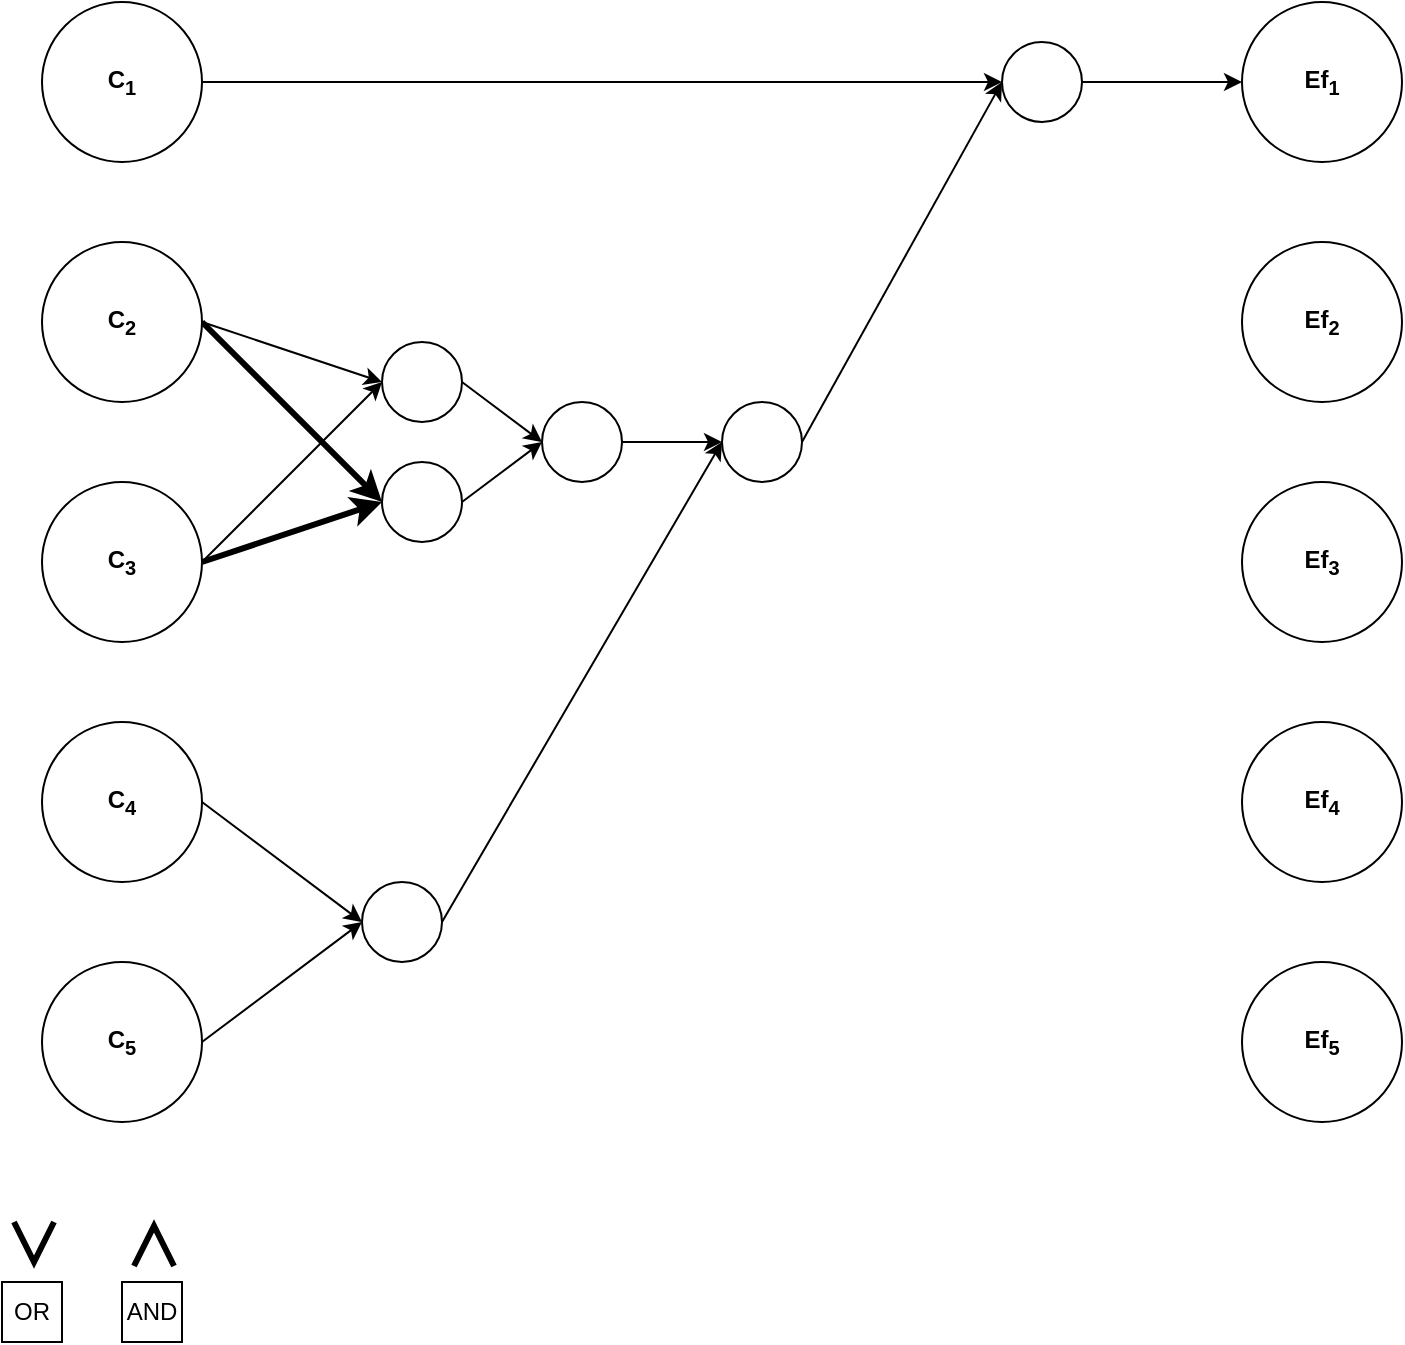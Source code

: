 <mxfile version="21.1.4" type="github">
  <diagram name="Page-1" id="jQ6avOq8bcfftY_1XTqM">
    <mxGraphModel dx="989" dy="527" grid="1" gridSize="10" guides="1" tooltips="1" connect="1" arrows="1" fold="1" page="1" pageScale="1" pageWidth="850" pageHeight="1100" math="0" shadow="0">
      <root>
        <mxCell id="0" />
        <mxCell id="1" parent="0" />
        <mxCell id="w0b9A90PeGMEw6P4ulrS-67" style="rounded=0;orthogonalLoop=1;jettySize=auto;html=1;exitX=1;exitY=0.5;exitDx=0;exitDy=0;entryX=0;entryY=0.5;entryDx=0;entryDy=0;" edge="1" parent="1" source="w0b9A90PeGMEw6P4ulrS-1" target="w0b9A90PeGMEw6P4ulrS-66">
          <mxGeometry relative="1" as="geometry" />
        </mxCell>
        <mxCell id="w0b9A90PeGMEw6P4ulrS-1" value="&lt;b&gt;C&lt;sub&gt;1&lt;/sub&gt;&lt;/b&gt;" style="ellipse;whiteSpace=wrap;html=1;aspect=fixed;" vertex="1" parent="1">
          <mxGeometry x="80" y="80" width="80" height="80" as="geometry" />
        </mxCell>
        <mxCell id="w0b9A90PeGMEw6P4ulrS-33" style="rounded=0;orthogonalLoop=1;jettySize=auto;html=1;exitX=1;exitY=0.5;exitDx=0;exitDy=0;entryX=0;entryY=0.5;entryDx=0;entryDy=0;strokeWidth=3;" edge="1" parent="1" source="w0b9A90PeGMEw6P4ulrS-2" target="w0b9A90PeGMEw6P4ulrS-32">
          <mxGeometry relative="1" as="geometry" />
        </mxCell>
        <mxCell id="w0b9A90PeGMEw6P4ulrS-2" value="&lt;b&gt;C&lt;sub&gt;2&lt;/sub&gt;&lt;/b&gt;" style="ellipse;whiteSpace=wrap;html=1;aspect=fixed;" vertex="1" parent="1">
          <mxGeometry x="80" y="200" width="80" height="80" as="geometry" />
        </mxCell>
        <mxCell id="w0b9A90PeGMEw6P4ulrS-34" style="rounded=0;orthogonalLoop=1;jettySize=auto;html=1;exitX=1;exitY=0.5;exitDx=0;exitDy=0;entryX=0;entryY=0.5;entryDx=0;entryDy=0;strokeWidth=3;" edge="1" parent="1" source="w0b9A90PeGMEw6P4ulrS-3" target="w0b9A90PeGMEw6P4ulrS-32">
          <mxGeometry relative="1" as="geometry" />
        </mxCell>
        <mxCell id="w0b9A90PeGMEw6P4ulrS-3" value="&lt;b&gt;C&lt;sub&gt;3&lt;/sub&gt;&lt;/b&gt;" style="ellipse;whiteSpace=wrap;html=1;aspect=fixed;" vertex="1" parent="1">
          <mxGeometry x="80" y="320" width="80" height="80" as="geometry" />
        </mxCell>
        <mxCell id="w0b9A90PeGMEw6P4ulrS-4" value="&lt;b&gt;C&lt;sub&gt;4&lt;/sub&gt;&lt;/b&gt;" style="ellipse;whiteSpace=wrap;html=1;aspect=fixed;" vertex="1" parent="1">
          <mxGeometry x="80" y="440" width="80" height="80" as="geometry" />
        </mxCell>
        <mxCell id="w0b9A90PeGMEw6P4ulrS-5" value="&lt;b&gt;C&lt;sub&gt;5&lt;/sub&gt;&lt;/b&gt;" style="ellipse;whiteSpace=wrap;html=1;aspect=fixed;" vertex="1" parent="1">
          <mxGeometry x="80" y="560" width="80" height="80" as="geometry" />
        </mxCell>
        <mxCell id="w0b9A90PeGMEw6P4ulrS-6" value="&lt;b&gt;Ef&lt;sub&gt;1&lt;/sub&gt;&lt;/b&gt;" style="ellipse;whiteSpace=wrap;html=1;aspect=fixed;" vertex="1" parent="1">
          <mxGeometry x="680" y="80" width="80" height="80" as="geometry" />
        </mxCell>
        <mxCell id="w0b9A90PeGMEw6P4ulrS-7" value="&lt;b&gt;Ef&lt;sub&gt;2&lt;/sub&gt;&lt;/b&gt;" style="ellipse;whiteSpace=wrap;html=1;aspect=fixed;" vertex="1" parent="1">
          <mxGeometry x="680" y="200" width="80" height="80" as="geometry" />
        </mxCell>
        <mxCell id="w0b9A90PeGMEw6P4ulrS-8" value="&lt;b&gt;Ef&lt;sub&gt;3&lt;/sub&gt;&lt;/b&gt;" style="ellipse;whiteSpace=wrap;html=1;aspect=fixed;" vertex="1" parent="1">
          <mxGeometry x="680" y="320" width="80" height="80" as="geometry" />
        </mxCell>
        <mxCell id="w0b9A90PeGMEw6P4ulrS-9" value="&lt;b&gt;Ef&lt;sub&gt;4&lt;/sub&gt;&lt;/b&gt;" style="ellipse;whiteSpace=wrap;html=1;aspect=fixed;" vertex="1" parent="1">
          <mxGeometry x="680" y="440" width="80" height="80" as="geometry" />
        </mxCell>
        <mxCell id="w0b9A90PeGMEw6P4ulrS-10" value="&lt;b&gt;Ef&lt;sub&gt;5&lt;/sub&gt;&lt;/b&gt;" style="ellipse;whiteSpace=wrap;html=1;aspect=fixed;" vertex="1" parent="1">
          <mxGeometry x="680" y="560" width="80" height="80" as="geometry" />
        </mxCell>
        <mxCell id="w0b9A90PeGMEw6P4ulrS-60" style="rounded=0;orthogonalLoop=1;jettySize=auto;html=1;exitX=1;exitY=0.5;exitDx=0;exitDy=0;entryX=0;entryY=0.5;entryDx=0;entryDy=0;" edge="1" parent="1" source="w0b9A90PeGMEw6P4ulrS-13" target="w0b9A90PeGMEw6P4ulrS-59">
          <mxGeometry relative="1" as="geometry" />
        </mxCell>
        <mxCell id="w0b9A90PeGMEw6P4ulrS-13" value="" style="ellipse;whiteSpace=wrap;html=1;aspect=fixed;" vertex="1" parent="1">
          <mxGeometry x="250" y="250" width="40" height="40" as="geometry" />
        </mxCell>
        <mxCell id="w0b9A90PeGMEw6P4ulrS-64" style="rounded=0;orthogonalLoop=1;jettySize=auto;html=1;exitX=1;exitY=0.5;exitDx=0;exitDy=0;entryX=0;entryY=0.5;entryDx=0;entryDy=0;" edge="1" parent="1" source="w0b9A90PeGMEw6P4ulrS-14" target="w0b9A90PeGMEw6P4ulrS-62">
          <mxGeometry relative="1" as="geometry" />
        </mxCell>
        <mxCell id="w0b9A90PeGMEw6P4ulrS-14" value="" style="ellipse;whiteSpace=wrap;html=1;aspect=fixed;" vertex="1" parent="1">
          <mxGeometry x="240" y="520" width="40" height="40" as="geometry" />
        </mxCell>
        <mxCell id="w0b9A90PeGMEw6P4ulrS-15" value="" style="endArrow=classic;html=1;rounded=0;exitX=1;exitY=0.5;exitDx=0;exitDy=0;entryX=0;entryY=0.5;entryDx=0;entryDy=0;" edge="1" parent="1" source="w0b9A90PeGMEw6P4ulrS-2" target="w0b9A90PeGMEw6P4ulrS-13">
          <mxGeometry width="50" height="50" relative="1" as="geometry">
            <mxPoint x="570" y="430" as="sourcePoint" />
            <mxPoint x="620" y="380" as="targetPoint" />
          </mxGeometry>
        </mxCell>
        <mxCell id="w0b9A90PeGMEw6P4ulrS-16" value="" style="endArrow=classic;html=1;rounded=0;exitX=1;exitY=0.5;exitDx=0;exitDy=0;entryX=0;entryY=0.5;entryDx=0;entryDy=0;" edge="1" parent="1" source="w0b9A90PeGMEw6P4ulrS-3" target="w0b9A90PeGMEw6P4ulrS-13">
          <mxGeometry width="50" height="50" relative="1" as="geometry">
            <mxPoint x="170" y="250" as="sourcePoint" />
            <mxPoint x="260" y="300" as="targetPoint" />
          </mxGeometry>
        </mxCell>
        <mxCell id="w0b9A90PeGMEw6P4ulrS-17" value="" style="endArrow=classic;html=1;rounded=0;exitX=1;exitY=0.5;exitDx=0;exitDy=0;entryX=0;entryY=0.5;entryDx=0;entryDy=0;" edge="1" parent="1" target="w0b9A90PeGMEw6P4ulrS-14">
          <mxGeometry width="50" height="50" relative="1" as="geometry">
            <mxPoint x="160" y="480" as="sourcePoint" />
            <mxPoint x="250" y="490" as="targetPoint" />
          </mxGeometry>
        </mxCell>
        <mxCell id="w0b9A90PeGMEw6P4ulrS-18" value="" style="endArrow=classic;html=1;rounded=0;exitX=1;exitY=0.5;exitDx=0;exitDy=0;entryX=0;entryY=0.5;entryDx=0;entryDy=0;" edge="1" parent="1" target="w0b9A90PeGMEw6P4ulrS-14">
          <mxGeometry width="50" height="50" relative="1" as="geometry">
            <mxPoint x="160" y="600" as="sourcePoint" />
            <mxPoint x="240" y="580" as="targetPoint" />
          </mxGeometry>
        </mxCell>
        <mxCell id="w0b9A90PeGMEw6P4ulrS-41" style="rounded=0;orthogonalLoop=1;jettySize=auto;html=1;exitX=1;exitY=0.5;exitDx=0;exitDy=0;entryX=0;entryY=0.5;entryDx=0;entryDy=0;" edge="1" parent="1" source="w0b9A90PeGMEw6P4ulrS-32" target="w0b9A90PeGMEw6P4ulrS-59">
          <mxGeometry relative="1" as="geometry" />
        </mxCell>
        <mxCell id="w0b9A90PeGMEw6P4ulrS-32" value="" style="ellipse;whiteSpace=wrap;html=1;aspect=fixed;" vertex="1" parent="1">
          <mxGeometry x="250" y="310" width="40" height="40" as="geometry" />
        </mxCell>
        <mxCell id="w0b9A90PeGMEw6P4ulrS-58" value="" style="endArrow=none;html=1;rounded=0;jumpSize=6;strokeWidth=3;" edge="1" parent="1">
          <mxGeometry width="50" height="50" relative="1" as="geometry">
            <mxPoint x="66" y="690" as="sourcePoint" />
            <mxPoint x="86" y="690" as="targetPoint" />
            <Array as="points">
              <mxPoint x="76" y="710" />
            </Array>
          </mxGeometry>
        </mxCell>
        <mxCell id="w0b9A90PeGMEw6P4ulrS-63" style="rounded=0;orthogonalLoop=1;jettySize=auto;html=1;exitX=1;exitY=0.5;exitDx=0;exitDy=0;entryX=0;entryY=0.5;entryDx=0;entryDy=0;" edge="1" parent="1" source="w0b9A90PeGMEw6P4ulrS-59" target="w0b9A90PeGMEw6P4ulrS-62">
          <mxGeometry relative="1" as="geometry" />
        </mxCell>
        <mxCell id="w0b9A90PeGMEw6P4ulrS-59" value="" style="ellipse;whiteSpace=wrap;html=1;aspect=fixed;" vertex="1" parent="1">
          <mxGeometry x="330" y="280" width="40" height="40" as="geometry" />
        </mxCell>
        <mxCell id="w0b9A90PeGMEw6P4ulrS-68" style="rounded=0;orthogonalLoop=1;jettySize=auto;html=1;exitX=1;exitY=0.5;exitDx=0;exitDy=0;entryX=0;entryY=0.5;entryDx=0;entryDy=0;" edge="1" parent="1" source="w0b9A90PeGMEw6P4ulrS-62" target="w0b9A90PeGMEw6P4ulrS-66">
          <mxGeometry relative="1" as="geometry" />
        </mxCell>
        <mxCell id="w0b9A90PeGMEw6P4ulrS-62" value="" style="ellipse;whiteSpace=wrap;html=1;aspect=fixed;" vertex="1" parent="1">
          <mxGeometry x="420" y="280" width="40" height="40" as="geometry" />
        </mxCell>
        <mxCell id="w0b9A90PeGMEw6P4ulrS-69" style="edgeStyle=orthogonalEdgeStyle;rounded=0;orthogonalLoop=1;jettySize=auto;html=1;exitX=1;exitY=0.5;exitDx=0;exitDy=0;entryX=0;entryY=0.5;entryDx=0;entryDy=0;" edge="1" parent="1" source="w0b9A90PeGMEw6P4ulrS-66" target="w0b9A90PeGMEw6P4ulrS-6">
          <mxGeometry relative="1" as="geometry" />
        </mxCell>
        <mxCell id="w0b9A90PeGMEw6P4ulrS-66" value="" style="ellipse;whiteSpace=wrap;html=1;aspect=fixed;" vertex="1" parent="1">
          <mxGeometry x="560" y="100" width="40" height="40" as="geometry" />
        </mxCell>
        <mxCell id="w0b9A90PeGMEw6P4ulrS-83" value="OR" style="whiteSpace=wrap;html=1;aspect=fixed;" vertex="1" parent="1">
          <mxGeometry x="60" y="720" width="30" height="30" as="geometry" />
        </mxCell>
        <mxCell id="w0b9A90PeGMEw6P4ulrS-84" value="" style="endArrow=none;html=1;rounded=0;jumpSize=6;strokeWidth=3;" edge="1" parent="1">
          <mxGeometry width="50" height="50" relative="1" as="geometry">
            <mxPoint x="126" y="712" as="sourcePoint" />
            <mxPoint x="146" y="712" as="targetPoint" />
            <Array as="points">
              <mxPoint x="136" y="692" />
            </Array>
          </mxGeometry>
        </mxCell>
        <mxCell id="w0b9A90PeGMEw6P4ulrS-85" value="AND" style="whiteSpace=wrap;html=1;aspect=fixed;" vertex="1" parent="1">
          <mxGeometry x="120" y="720" width="30" height="30" as="geometry" />
        </mxCell>
      </root>
    </mxGraphModel>
  </diagram>
</mxfile>
